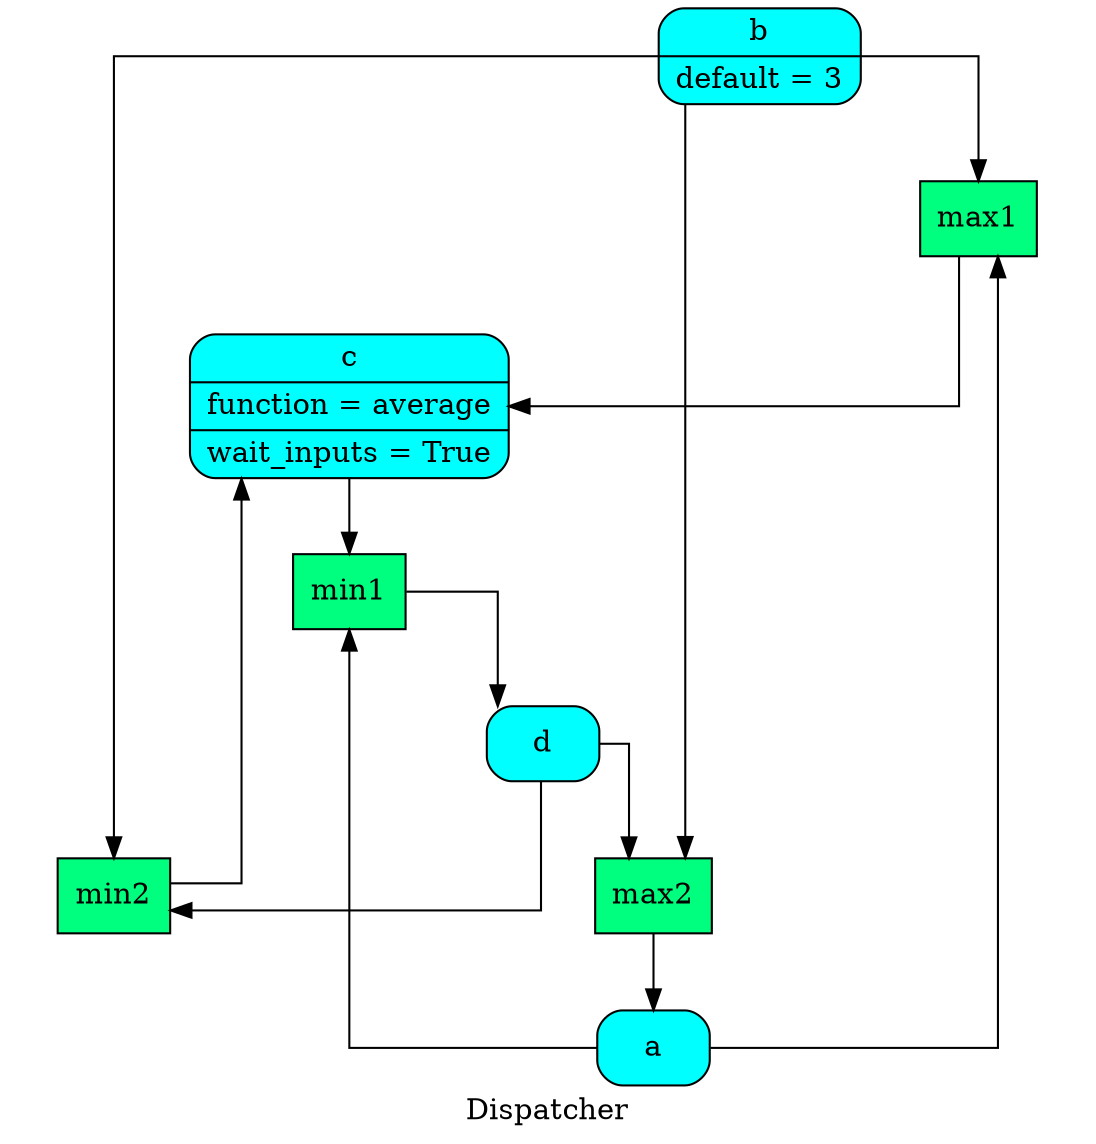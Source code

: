 digraph Dispatcher {
	graph [ratio=1]
	node [style=filled]
	splines = ortho
	label = "Dispatcher"
		"Dispatcher_-5827508458787275582" [label="{ max1  }" fillcolor=springgreen shape=record]
		"Dispatcher_-7525193253846915964" [label="{ c | function = average | wait_inputs = True }" fillcolor=cyan shape=Mrecord]
		Dispatcher_4888498892616184071 [label="{ max2  }" fillcolor=springgreen shape=record]
		"Dispatcher_-4863238121632644504" [label="{ b | default = 3 }" fillcolor=cyan shape=Mrecord]
		"Dispatcher_-3617067500707624324" [label="{ min2  }" fillcolor=springgreen shape=record]
		Dispatcher_2204486394149653195 [label="{ d  }" fillcolor=cyan shape=Mrecord]
		Dispatcher_5281915415694126460 [label="{ a  }" fillcolor=cyan shape=Mrecord]
		"Dispatcher_-2659136634860784578" [label="{ min1  }" fillcolor=springgreen shape=record]
			"Dispatcher_-5827508458787275582" -> "Dispatcher_-7525193253846915964"
			"Dispatcher_-7525193253846915964" -> "Dispatcher_-2659136634860784578"
			Dispatcher_4888498892616184071 -> Dispatcher_5281915415694126460
			"Dispatcher_-4863238121632644504" -> "Dispatcher_-5827508458787275582"
			"Dispatcher_-4863238121632644504" -> "Dispatcher_-3617067500707624324"
			"Dispatcher_-4863238121632644504" -> Dispatcher_4888498892616184071
			"Dispatcher_-3617067500707624324" -> "Dispatcher_-7525193253846915964"
			Dispatcher_2204486394149653195 -> "Dispatcher_-3617067500707624324"
			Dispatcher_2204486394149653195 -> Dispatcher_4888498892616184071
			Dispatcher_5281915415694126460 -> "Dispatcher_-5827508458787275582"
			Dispatcher_5281915415694126460 -> "Dispatcher_-2659136634860784578"
			"Dispatcher_-2659136634860784578" -> Dispatcher_2204486394149653195
}